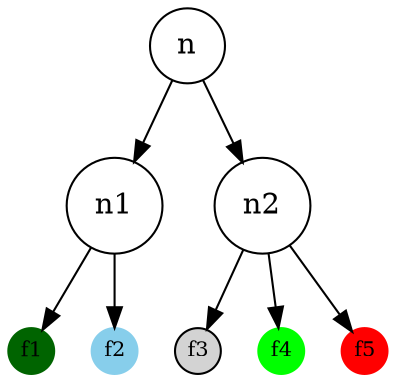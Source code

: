 digraph {
  node [shape="circle"]
  f1 [fontsize = 10, shape="circle", style="filled", color="darkgreen", fixedsize=true, width=.3]
  f2 [fontsize = 10, shape="circle", style="filled", color="skyblue", fixedsize=true, width=.3]
  f3 [fontsize = 10, shape="circle", style="filled", color="", fixedsize=true, width=.3]
  f4 [fontsize = 10, shape="circle", style="filled", color="green", fixedsize=true, width=.3]
  f5 [fontsize = 10, shape="circle", style="filled", color="red", fixedsize=true, width=.3]
  n -> n1;
  n -> n2;
  n1 -> f1;
  n1 -> f2;
  n2 -> f3;
  n2 -> f4;
  n2 -> f5;
}
